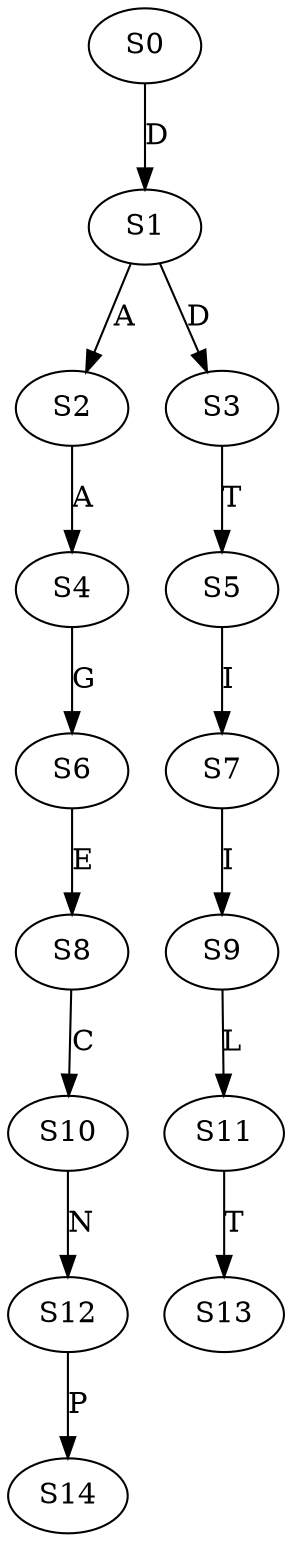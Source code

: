 strict digraph  {
	S0 -> S1 [ label = D ];
	S1 -> S2 [ label = A ];
	S1 -> S3 [ label = D ];
	S2 -> S4 [ label = A ];
	S3 -> S5 [ label = T ];
	S4 -> S6 [ label = G ];
	S5 -> S7 [ label = I ];
	S6 -> S8 [ label = E ];
	S7 -> S9 [ label = I ];
	S8 -> S10 [ label = C ];
	S9 -> S11 [ label = L ];
	S10 -> S12 [ label = N ];
	S11 -> S13 [ label = T ];
	S12 -> S14 [ label = P ];
}
